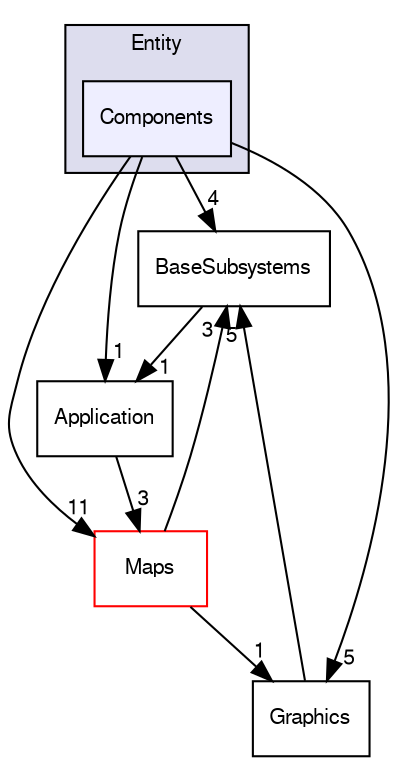 digraph "Src/Logic/Entity/Components" {
  compound=true
  node [ fontsize="10", fontname="FreeSans"];
  edge [ labelfontsize="10", labelfontname="FreeSans"];
  subgraph clusterdir_1abaf7f005b91edc996e1a6520484f9f {
    graph [ bgcolor="#ddddee", pencolor="black", label="Entity" fontname="FreeSans", fontsize="10", URL="dir_1abaf7f005b91edc996e1a6520484f9f.html"]
  dir_045fdd94c61a0e418838cb05acc5676f [shape=box, label="Components", style="filled", fillcolor="#eeeeff", pencolor="black", URL="dir_045fdd94c61a0e418838cb05acc5676f.html"];
  }
  dir_61b4a868c815ee5d33281b22009a5bdc [shape=box label="BaseSubsystems" URL="dir_61b4a868c815ee5d33281b22009a5bdc.html"];
  dir_39a5dde6d3e8ec86137a0a0de8f7c6b8 [shape=box label="Application" URL="dir_39a5dde6d3e8ec86137a0a0de8f7c6b8.html"];
  dir_38a48bd85dd922a682381912690847d2 [shape=box label="Maps" fillcolor="white" style="filled" color="red" URL="dir_38a48bd85dd922a682381912690847d2.html"];
  dir_a4fcdcbc38332b918a4cb8a64d0c7686 [shape=box label="Graphics" URL="dir_a4fcdcbc38332b918a4cb8a64d0c7686.html"];
  dir_61b4a868c815ee5d33281b22009a5bdc->dir_39a5dde6d3e8ec86137a0a0de8f7c6b8 [headlabel="1", labeldistance=1.5 headhref="dir_000002_000001.html"];
  dir_39a5dde6d3e8ec86137a0a0de8f7c6b8->dir_38a48bd85dd922a682381912690847d2 [headlabel="3", labeldistance=1.5 headhref="dir_000001_000007.html"];
  dir_38a48bd85dd922a682381912690847d2->dir_61b4a868c815ee5d33281b22009a5bdc [headlabel="3", labeldistance=1.5 headhref="dir_000007_000002.html"];
  dir_38a48bd85dd922a682381912690847d2->dir_a4fcdcbc38332b918a4cb8a64d0c7686 [headlabel="1", labeldistance=1.5 headhref="dir_000007_000003.html"];
  dir_a4fcdcbc38332b918a4cb8a64d0c7686->dir_61b4a868c815ee5d33281b22009a5bdc [headlabel="5", labeldistance=1.5 headhref="dir_000003_000002.html"];
  dir_045fdd94c61a0e418838cb05acc5676f->dir_61b4a868c815ee5d33281b22009a5bdc [headlabel="4", labeldistance=1.5 headhref="dir_000012_000002.html"];
  dir_045fdd94c61a0e418838cb05acc5676f->dir_39a5dde6d3e8ec86137a0a0de8f7c6b8 [headlabel="1", labeldistance=1.5 headhref="dir_000012_000001.html"];
  dir_045fdd94c61a0e418838cb05acc5676f->dir_38a48bd85dd922a682381912690847d2 [headlabel="11", labeldistance=1.5 headhref="dir_000012_000007.html"];
  dir_045fdd94c61a0e418838cb05acc5676f->dir_a4fcdcbc38332b918a4cb8a64d0c7686 [headlabel="5", labeldistance=1.5 headhref="dir_000012_000003.html"];
}
